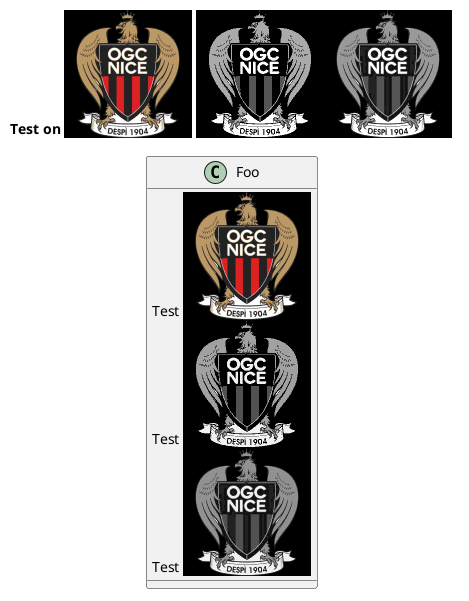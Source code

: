 {
  "sha1": "l77kvw3xzwdv3hf4cfgv46p2zfwlbyt",
  "insertion": {
    "when": "2024-06-03T18:59:33.800Z",
    "user": "plantuml@gmail.com"
  }
}
@startuml



sprite $demo [128x128/color] {
!!!!!!!!!!!!!!!!!!!!!!!!!!!!!!!!!!!!!!!!!!!!!!!!!!!!!!!!!!!!!!!!!!!!!!!!!!!!!!!!!!!!!!!!!!!!!!!!!!!!!!!!!!!!!!!!!!!!!!!!!!!!&_>W&_!!!!!!!!!!!!!!!!!!!!!!!!!!!!!!!!!!!!!!!!!!!!!!!!!!!!!!!!!!!!!!!!!!!!!!!!!!!!!!!!!!!!!!!!!!!!!!!!!!!!!!!!!!!!!!!!!!!!!!!!!!!!!!
!!!!!!!!!!!!!!!!!!!!!!!!!!!!!!!!!!!!!!!!!!!!!!!!!!!!!!!!!!!!!!!!!!!!!!!!!!!!!!!!!!!!!!!!!!!!!!!!!!!!!!!!!!!!!!!!!!!!!!!!!!!!&~~%&_!!!!!!!!!!!!!!!!!!!!!!!!!!!!!!!!!!!!!!!!!!!!!!!!!!!!!!!!!!!!!!!!!!!!!!!!!!!!!!!!!!!!!!!!!!!!!!!!!!!!!!!!!!!!!!!!!!!!!!!!!!!!!!
!!!!!!!!!!!!!!!!!!!!!!!!!!!!!!!!!!!!!!!!!!!!!!!!!!!!!!!!!!!!!!!!!!!!!!!!!!!!!!!!!!!!!!!!!!!!!!!!!!!!!!!!!!!!!!!!!!!!!!&~&~!!!!>W!!!!:~:W!!!!!!!!!!!!!!!!!!!!!!!!!!!!!!!!!!!!!!!!!!!!!!!!!!!!!!!!!!!!!!!!!!!!!!!!!!!!!!!!!!!!!!!!!!!!!!!!!!!!!!!!!!!!!!!!!!!!!!!!
!!!!!!!!!!!!!!!!!!!!!!!!!!!!!!!!!!!!!!!!!!!!!!!!!!!!!!!!!!!!!!!!!!!!!!!!!!!!!!!!!!!!!!!!!!!!!!!!!!!!!!!!!!!!!!!!&~&~!!>m>n!!&~NI&~!!:W>n!!&~&~!!!!!!!!!!!!!!!!!!!!!!!!!!!!!!!!!!!!!!!!!!!!!!!!!!!!!!!!!!!!!!!!!!!!!!!!!!!!!!!!!!!!!!!!!!!!!!!!!!!!!!!!!!!!!!!!!!
!!!!!!!!!!!!!!!!!!!!!!!!!!!!!!!!!!!!!!!!!!!!!!!!!!!!!!!!!!!!!!!!!!!!!!!!!!!!!!!!!!!!!!!!!!!!!!!!!!!!!!!!!!!!!!!!:W_n!!&~>m&~>me+>m&~>m&~!!~%>m!!!!!!!!!!!!!!!!!!!!!!!!!!!!!!!!!!!!!!!!!!!!!!!!!!!!!!!!!!!!!!!!!!!!!!!!!!!!!!!!!!!!!!!!!!!!!!!!!!!!!!!!!!!!!!!!!!
!!!!!!!!!!!!!!!!!!!!!!!!!!!!!!!!!!!!!!!!!!!!!!!!!!!!!!!!!!!!!!!!!!!!!!!!!!!!!!!!!!!!!!!!!!!!!!!!!!!!!!!!!!!!!!!!!!:W:V&~VpRYa*iKZpRIVp:~:V:W!!!!!!!!!!!!!!!!!!!!!!!!!!!!!!!!!!!!!!!!!!!!!!!!!!!!!!!!!!!!!!!!!!!!!!!!!!!!!!!!!!!!!!!!!!!!!!!!!!!!!!!!!!!!!!!!!!!!
!!!!!!!!!!!!!!!!!!!!!!!!!!!!!!!!!!!!!!!!!!!!!!!!!!!!!!!!!!!!!!!!!!!!!!!!!!!!!!!!!!!!!!!!!!!!!!!!!!!!!!!!!!!!!!!!!!&~RZRIiKiKiKiKiKiKiKRIRZ&~!!!!!!!!!!!!!!!!!!!!!!!!!!!!!!!!!!!!!!!!!!!!!!!!!!!!!!!!!!!!!!!!!!!!!!!!!!!!!!!!!!!!!!!!!!!!!!!!!!!!!!!!!!!!!!!!!!!!
!!!!!!!!!!!!!!!!!!!!!!!!!!!!!!!!!!!!!!!!!!!!!!!!!!!!!!!!!!!!!!!!!!!!!!!!!!!!!!!!!!!!!!!!!!!!!!!!!!!!!!!!!!!!!!!!!!!!RYiKiKiKeKeKeKiKiKiKRY!!!!!!!!!!!!!!!!!!!!!!!!!!!!!!!!!!!!!!!!!!!!!!!!!!!!!!!!!!!!!!!!!!!!!!!!!!!!!!!!!!!!!!!!!!!!!!!!!!!!!!!!!!!!!!!!!!!!!!
!!!!!!!!!!!!!!!!!!!!!!!!!!!!!!!!!!!!!!!!!!!!!!!!!!!!!!!!!!!!!!!!!!!!!!!!!!!!!!!!!!!!!!!!!!!!!!!!!!!!!!!!!!!!!!!!!!!!_mNI_m>W:V:V:W>W_mNI_m!!!!!!!!!!!!!!!!!!!!!!!!!!!!!!!!!!!!!!!!!!!!!!!!!!!!!!!!!!!!!!!!!!!!!!!!!!!!!!!!!!!!!!!!!!!!!!!!!!!!!!!!!!!!!!!!!!!!!!
!!!!!!!!!!!!!!!!!!!!!!!!!!!!!!!!!!!!!!!!!!!!!!!!!!!!!!!!!!!!!!!!!!!!!!!!!!!!!!!!!!!!!!!!!!!!!!!!!!!!!!!!!!!!!!!!!!!!!!:V&~!!!!!!!!!!JJJJ&~:G&~!!!!!!!!!!!!!!!!!!!!!!!!!!!!!!!!!!!!!!!!!!!!!!!!!!!!!!!!!!!!!!!!!!!!!!!!!!!!!!!!!!!!!!!!!!!!!!!!!!!!!!!!!!!!!!!!!!
!!!!!!!!!!!!!!!!!!!!!!!!!!!!!!!!!!!!!!!!!!!!!!!!!!!!!!!!!!!!!!!!!!!!!!!!!!!!!!!!!!!!!!!!!!!!!!!!!!!!!!!!!!!!!!!!!!!!!!!!&~&~&~:W:W:W~%NI~%:G!!!!!!!!!!!!!!!!!!!!!!!!!!!!!!!!!!!!!!!!!!!!!!!!!!!!!!!!!!!!!!!!!!!!!!!!!!!!!!!!!!!!!!!!!!!!!!!!!!!!!!!!!!!!!!!!!!!!
!!!!!!!!!!!!!!!!!!!!!!!!!!!!!!!!!!!!!!!!!!!!!!!!!!!!!!!!!!!!!!!!!!!!!!!!!!!!!!!!!!!!!!!!!!!!!!!!!!!!!!!!!!!!!!!!&~&~&~:W:W_m>m:WNHZpiKRY:V>m:W:V&~&~!!!!!!!!!!!!!!!!!!!!!!!!!!!!!!!!!!!!!!!!!!!!!!!!!!!!!!!!!!!!!!!!!!!!!!!!!!!!!!!!!!!!!!!!!!!!!!!!!!!!!!!!!!!!
!!!!!!!!!!!!!!!!!!!!!!!!!!!!!!!!!!!!!!!!!!!!!!!!!!!!!!!!!!!!!!!!!!!!!!!!!!!!!!!!!!!!!!!!!!!!!!!!!!!!!!!!!!!!!!&~>mNINIRYa+VZJ%e+iKiKa*RYa+~%:W&_!!!!!!!!!!!!!!!!!!!!!!!!!!!!!!!!!!!!!!!!!!!!!!!!!!!!!!!!!!!!!!!!!!!!!!!!!!!!!!!!!!!!!!!!!!!!!!!!!!!!!!!!!!!!!!!!
!!!!!!!!!!!!!!!!!!!!!!!!!!!!!!!!!!!!!!!!!!!!!!!!!!!!!!!!!!!!!!!!!!!!!!!!!!!!!!!!!!!!!!!!!!!!!!!!!!!!!!!!!!!!!!>We+iKe+NI~%>WeKiKiKiKiKiKZpVp_m:W&~!!!!!!!!!!!!!!!!!!!!!!!!!!!!!!!!!!!!!!!!!!!!!!!!!!!!!!!!!!!!!!!!!!!!!!!!!!!!!!!!!!!!!!!!!!!!!!!!!!!!!!!!!!!!!!
!!!!!!!!!!!!!!!!!!!!!!!!!!!!!!!!!!!!!!!!!!!!!!!!!!!!!!!!!!!!!!!!!!!!!!!!!!!!!!!!!!!!!!!!!!!!!!!!!!!!!!!!!!!!>WVpZpeKJ$JIaM~%iKiKiKiKiKiKe+_m:W&~!!!!!!!!!!!!!!!!!!!!!!!!!!!!!!!!!!!!!!!!!!!!!!!!!!!!!!!!!!!!!!!!!!!!!!!!!!!!!!!!!!!!!!!!!!!!!!!!!!!!!!!!!!!!!!!!
!!!!!!!!!!!!!!!!!!!!!!!!!!!!!!!!!!!!!!!!!!!!!!!!!!!!!!!!!!!!!!!!!!!!!!!!!!!!!!!!!!!!!!!!!!!!!!!!!!!!!!!!&~_m_nRIVY>mJ&VqRYa*iKiKiKiKiKiKiKeKVp_n&~!!!!!!!!!!!!!!!!!!!!!!!!!!!!!!!!!!!!!!!!!!!!!!!!!!!!!!!!!!!!!!!!!!!!!!!!!!!!!!!!!!!!!!!!!!!!!!!!!!!!!!!!!!!!!!
!!!!!!!!!!!!!!!!!!!!!!!!!!!!!!!!!!!!!!!!!!!!!!!!!!!!!!!!!!!!!!!!!!!!!!!!!!!!!!!!!!!!!!!!!!!!!!!!!!!!!!&~RZe+RYRYRYJ%>WRYZpe+iKiKiKiKiKiKiKiKiKeKJ%&~!!!!!!!!!!!!!!!!!!!!!!!!!!!!!!!!!!!!!!!!!!!!!!!!!!!!!!!!!!!!!!!!!!!!!!!!!!!!!!!!!!!!!!!!!!!!!!!!!!!!!!!!!!!!
!!!!!!!!!!!!!!!!!!!!!!!!!!!!!!!!!!!!!!!!!!!!!!!!!!!!!!!!!!!!!!!!!!!!!!!!!!!!&~&~&~:~:V:W>W>W:~!!!!!!!!:VeKiKiKiKiKe+NHRYiKiKiKiKiKiKiKiKiKiKiKiKJ%:W!!!!!!!!!!!!!!:~:W>W:W:V:~&~&~&~!!!!!!!!!!!!!!!!!!!!!!!!!!!!!!!!!!!!!!!!!!!!!!!!!!!!!!!!!!!!!!!!!!!!!!!!!!!!
!!!!!!!!!!!!!!!!!!!!!!!!!!!!!!!!!!!!!!!!!!!!!!!!!!!!!!!!!!!!!!!!!!!!&~:~>mJ%RIVpa*e+i+iKeKRZ~%&~!!!!!!:~ZqRYJ%~$~%RIe+e+a*iKiKiKiKiKiKiKiKiKiKiKZp&~!!!!!!!!!!!!:~J%VZeKiKeKe+a*VYRIJ%>m:~&~!!!!!!!!!!!!!!!!!!!!!!!!!!!!!!!!!!!!!!!!!!!!!!!!!!!!!!!!!!!!!!!!!!!!
!!!!!!!!!!!!!!!!!!!!!!!!!!!!!!!!!!!!!!!!!!!!!!!!!!!!!!!!!!!!!!&~:V~%RYa*iKiKiKiKiKiKiKe+_m&~!!!!!!!!!!&~:W:W&~&~&~:W>miKe*eKiKiKiKiKiKiKiKiKiKiKe+:W!!!!!!!!!!!!!!!!&~_me+iKiKiKiKiKiKiKa*RY_n:V&~!!!!!!!!!!!!!!!!!!!!!!!!!!!!!!!!!!!!!!!!!!!!!!!!!!!!!!!!!!!!!!
!!!!!!!!!!!!!!!!!!!!!!!!!!!!!!!!!!!!!!!!!!!!!!!!!!!!!!!!&~:~>mRIe+iKiKiKiKiKiKiKiKiKiK_m&~!!!!!!!!!!!!!!&~!!!!!!!!:WRYe+VYiKiKiKiKe+iKiKiKiKiKiKe*:W!!!!!!!!!!!!!!!!!!&~ImiKiKiKiKiKiKiKiKiKiKa+NI>m:V&~!!!!!!!!!!!!!!!!!!!!!!!!!!!!!!!!!!!!!!!!!!!!!!!!!!!!!!!!
!!!!!!!!!!!!!!!!!!!!!!!!!!!!!!!!!!!!!!!!!!!!!!!!!!!!&~:W_mVZiKiKiKiKiKiKiKiKiKiKiKiKVp:W!!!!!!!!!!!!!!!!!!!!!!!!:VJ%eKN%e+iKiKiKiKVYiKiKiKiKiKiKiK_n!!!!!!!!!!!!!!!!!!!!:WZpiKiKiKiKiKiKiKiKiKiKiKeKVY_m:W&~!!!!!!!!!!!!!!!!!!!!!!!!!!!!!!!!!!!!!!!!!!!!!!!!!!!!
!!!!!!!!!!!!!!!!!!!!!!!!!!!!!!!!!!!!!!!!!!!!!!!!!!&V>mVYiKiKiKiKiKiKiKiKiKiKiKiKiKiKRI:W!!!!!!!!!!!!!!!!!!!!&~>WNIa+J%J%iKiKiKiKiKRIiKiKiKiKiKiKiK>m!!!!!!!!!!!!!!!!!!!!:WRIiKiKiKiKiKiKiKiKiKiKiKiKiKiKRY>W&~!!!!!!!!!!!!!!!!!!!!!!!!!!!!!!!!!!!!!!!!!!!!!!!!!!
!!!!!!!!!!!!!!!!!!!!!!!!!!!!!!!!!!!!!!!!!!!!!!&~:WNIe+iKiKiKiKiKiKiKiKiKiKiKiKiKiKiKJH&~!!!!!!!!!!!!!!!!!!!!&~:W>W:W:WVYiKe*iKiKiKJ$eLZoiKiKiKe*eK>W!!!!!!!!!!!!!!!!!!!!:WNIiKiKiKiKiKiKiKiKiKiKiKiKiKiKiKe+N%:W&~!!!!!!!!!!!!!!!!!!!!!!!!!!!!!!!!!!!!!!!!!!!!!!
!!!!!!!!!!!!!!!!!!!!!!!!!!!!!!!!!!!!!!!!!!!!&~>WVpiKiKiKiKiKiKiKiKZpiKiKiKiKiKiKiKiKNH:W!!!!!!!!!!!!!!!!!!!!!!!!!!!!:Va+iKVYiKiKiK~%NIe+iKZpiKVYa*:~!!!!!!!!!!!!!!!!!!!!:WNIiKiKiKiKiKiKiKiKZpiKiKiKiKiKiKiKiKVp>W&~!!!!!!!!!!!!!!!!!!!!!!!!!!!!!!!!!!!!!!!!!!!!
!!!!!!!!!!!!!!!!!!!!!!!!!!!!!!!!!!!!!!!!!!:G_me+iKiKiKiKiKiKiKiKiKRYiKiKiKiKiKiKiKiKRI&~!!!!!!!!!!!!!!!!!!!!!!!!!!!!J%VoiKRIiKiKeK>WRYiKeKVYa*RIVp:~!!!!!!!!!!!!!!!!!!!!:WRYiKiKiKiKiKiKiKeKVYiKiKiKiKiKiKiKiKiKa+_m:~!!!!!!!!!!!!!!!!!!!!!!!!!!!!!!!!!!!!!!!!!!
!!!!!!!!!!!!!!!!!!!!!!!!!!!!!!!!!!!!!!!!:VJ%e+iKiKiKiKiKiKiKiKiKZoVpeKiKiKiKiKiKiKiKVp:W!!!!!!!!!!!!!!!!!!!!!!!!!!:VRZRYZpNIZpiKZpVYiKe*a*RYVYNIVp&~!!!!!!!!!!!!!!!!!!!!:WVpiKiKiKiKiKiKiKeKVpZpiKiKiKiKiKiKiKiKiKe+~$:V!!!!!!!!!!!!!!!!!!!!!!!!!!!!!!!!!!!!!!!!
!!!!!!!!!!!!!!!!!!!!!!!!!!!!!!!!!!!!!!:WJ%eKiKiKiKiKiKiKiKiKiKiKZpe+iKiKiKiKiKiKiKiKa+:W!!!!!!!!!!!!!!!!!!!!!!!!:VRYJ%a+_nNIVYiKiKiKiKZpVpRYi+InRZ>W!!!!!!!!!!!!!!!!!!!!:We+iKiKiKiKiKiKiKiKe+a*iKiKiKiKiKiKiKiKiKiKe+_m&~!!!!!!!!!!!!!!!!!!!!!!!!!!!!!!!!!!!!!!
!!!!!!!!!!!!!!!!!!!!!!!!!!!!!!!!!!!!&~_meKiKiKiKiKiKiKiKiKiKiKe*Vpe+e+e*iKiKiKiKiKiKiK>W!!!!!!!!!!!!!!!!!!&~:VJ%VpJ%_nJ%:WNIiKiKiKiKiKe+J%NIiJe+RYRY&~!!!!!!!!!!!!!!!!!!>miKiKiKiKiKiKiKa*e+e+Vpe*iKiKiKiKiKiKiKiKiKiKe+_m&~!!!!!!!!!!!!!!!!!!!!!!!!!!!!!!!!!!!!
!!!!!!!!!!!!!!!!!!!!!!!!!!!!!!!!!!&~>me+iKiKiKiKiKiKiKiKiKiKiKZpiKiKe+ZpiKiKiKiKiKiKiK~%!!!!!!!!!!!!!!!!!!_neLiKZpVYe+Voa*iKiKiKiKe*iKiKZpJ%e+RIe+iK_n!!!!!!!!!!!!!!!!!!~%iKiKiKiKiKiKiKVpe+iKe+ZpiKiKiKiKiKiKiKiKiKiKiKe+>W&~!!!!!!!!!!!!!!!!!!!!!!!!!!!!!!!!!!
!!!!!!!!!!!!!!!!!!!!!!!!!!!!!!!!!!:WVpiKiKiKiKiKiKiKiKiKiKiKe*VYiKZoNHZpiKiKiKiKiKiKiKNI!!!!!!!!!!!!!!!!!!&~_nVpe+a*iKiKe+iKiKiKZpZpiKeKe+a*e+~%~%>W>W&~!!!!!!!!!!!!!!!!NIiKiKiKiKiKiKiKVpNIZpe+VYe*iKiKiKiKiKiKiKiKiKiKiKVp:W!!!!!!!!!!!!!!!!!!!!!!!!!!!!!!!!!!
!!!!!!!!!!!!!!!!!!!!!!!!!!!!!!!!&~NHiKiKiKiKiKiKiKiKiKiKiKe+ZpiKiKZpiKe+iKiKiKiKiKiKiKRY&_!!!!!!!!!!!!!!!!!!:WJ%~%VZiKe+RYe+ZpeKJ%eKVYiKVYZpiKNHeKRI:W!!!!!!!!!!!!!!!!&~RYiKiKiKiKiKiKiKe*iKZpiKiKZpe+iKiKiKiKiKiKiKiKiKiKiKJ%&~!!!!!!!!!!!!!!!!!!!!!!!!!!!!!!!!
!!!!!!!!!!!!!!!!!!!!!!!!!!!!!!!!>We+iKiKiKiKiKiKiKiKiKiKiKZpZpiKe+VZiKiKiKiKiKiKiKiKiKVp&~!!!!!!!!!!!!!!!!:WNIa+N%iKa*NIZpZpVYRYJ%RYRZiKRYNIe+ZpVYiKVp:W!!!!!!!!!!!!!!&~VpiKiKiKiKiKiKiKiKiKVZe*iKZpZpiKiKiKiKiKiKiKiKiKiKiKe+>W!!!!!!!!!!!!!!!!!!!!!!!!!!!!!!!!
!!!!!!!!!!!!!!!!!!!!!!!!!!!!!!:~RYiKiKiKiKiKiKiKiKiKiKe*VYe*iKe*e+RHZp_n_n_m_n_n_m_m_m>W:W:W:W:W:W:W:W:W:W:W_n>W>m_m:W>m_m>mNI_m>n>W>W_m>W_n>W_m>W_m_m>m:W:W:W:W:W:W:W:W>m>m_m_m_m_m_n_n_na+RIa*i+iKa*VYe*iKiKiKiKiKiKiKiKiKiKRY&~!!!!!!!!!!!!!!!!!!!!!!!!!!!!!!
!!!!!!!!!!!!!!!!!!!!!!!!!!!!!!>miKiKiKiKiKiKiKiKiKiKZpVoeKiKiKe+ZpeK_mJJNaNaNaNaNaNaNaNaNaNaNaNaNaNaNaNaNbNaNaNaNaNaNaNaNaNa_n>n~&NKNaNaNaNaNaNaNaNaNaNaNaNaNaNaNaNaNaNaNaNaNaNaNaNaNaNa~&_meKZpeKiKiKeKVpZpiKiKiKiKiKiKiKiKiKeK>W!!!!!!!!!!!!!!!!!!!!!!!!!!!!!!
!!!!!!!!!!!!!!!!!!!!!!!!!!!!&~RYiKiKiKiKiKe+a*eKZpVYeKa*iKiKe*VYVoRY:WW:>n>n>n>n>n>n>n>n>n>n>n>n>n>n>n>n>n>n>n>n>n>n>n>n>n>n:W:W>X>n>n>n>n>n>n>n>n>n>n>n>n>n>n>n>n>n>n>n>n>n>n>n>n>n>n~&Rr:WRYVYVpe+iKiKZpe+VYZpe+a*e+iKiKiKiKiKNI&~!!!!!!!!!!!!!!!!!!!!!!!!!!!!
!!!!!!!!!!!!!!!!!!!!!!!!!!!!:We+iKiKiKiKiKZpVoVYa+ZpiKiKiKeKZpiKe+>W:WW::W:W:W:W:W:W:W:W:W:W:W:W:W:W:W:W:W:W:W:W:W:W:W:W:W:W:W:W:W:W:W:W:W:W:W:W:W:W:W:W:W:W:W:W:W:W:W:W:W:W:W:W:W:W:W>XW::W>We+iKZpeKiKiKiKZpZpVYVYZpiKiKiKiKiKe+:W!!!!!!!!!!!!!!!!!!!!!!!!!!!!
!!!!!!!!!!!!!!!!!!!!!!!!!!&~J%iKiKiKiKiKiKe+e+e+iKiKiKiKe*ZpVYiKRI:W:WW::W:W:W:W:W:W:W:W:W:W:W:W_nNZRaNJ_n:W:W:W:W:W:W:W:W>W~%NZNZJ%>V:W:W:W:W:W:W:W:W>W~%JIJ%>W:W:W:W:W:W:W:W:W:W:W:W:WW::W:WRYiKVYZpe*iKiKiKiKe+e+e+iKiKiKiKiKiK~%!!!!!!!!!!!!!!!!!!!!!!!!!!!!
!!!!!!!!!!!!!!!!!!!!!!!!!!&~VZiKiKiKiKe+iKe+iKiKiKi+e+a*VoiKe+eK>W:W:WW::W:W:W:W:W:W:W:W:W:W~%edvhzyzyzyvhed_n:W:W:W:W:WNZn=vizyzyvin=RZ>W:W:W:W:W>WVqr>zizyzirQa-_m:W:W:W:W:W:W:W:W:W:WW::W:W>meKe+iKVoa*e+i+iKiKiKe+iKe*iKiKiKiKRY&~!!!!!!!!!!!!!!!!!!!!!!!!!!
!!!!!!!!!!!!!!!!!!!!!!!!!!:Ve+iKiKiKiKZpe+ZpiKZpe+ZpVYeKVYiKiKVY:W:W:WW::W:W:W:W:W:W:W:W:WJ&rQzzzzzzzzzzzzzzrQJ&:W:W:WW-vizzzzzzzzzzzzviaM>W:W:W>miezyzzzzzzzzzzzyn=_n:W:W:W:W:W:W:W:W:WW::W:W:WVoiKiKVpeKVoZpe+ZpiKZpe+ZpiKiKiKiKe*:V!!!!!!!!!!!!!!!!!!!!!!!!!!
!!!!!!!!!!!!!!!!!!!!!!!!!!_niKiKiKiKiKe+NHe*RYe+RHiKVYiKiKiKe+JH:W:W:WW::W:W:W:W:W:W:W:W>mr=zzzzrQa-RZa-rQzzzzn=>m:WRZvizzzymvW-W-muzizzziVq:W:WeNzyzzvhida-eMvRzzzzmu>W:W:W:W:W:W:W:W:WW::W:W:WNHe+iKiKiKVYeKNHe*RYe*NIe+iKiKiKiKiK_n!!!!!!!!!!!!!!!!!!!!!!!!!!
!!!!!!!!!!!!!!!!!!!!!!!!!!JHiKiKiKiKiKiKe*iKVYiKZpiKiKiKiKe+e*NI:W:W:WW::W:W:W:W:W:W:W:WVrzyzzmu_m:W:W:W_nmuzzzyW+>Wr=zzziW+:W:W:W:VRqvhieJ&:WJIvizzrQJ%:W:W:V_nn=rQVq>W:W:W:W:W:W:W:W:WW::W:W:WRIe*e+iKiKiKiKZpiKVYiKe*iKiKiKiKiKiKJ%!!!!!!!!!!!!!!!!!!!!!!!!!!
!!!!!!!!!!!!!!!!!!!!!!!!&~RYiKiKe*iKi+iKiKiKiKiKiKiKiKiKZpRYeKRY:W:W:WW::W:W:W:W:W:W:W:Wn=zzvhJ%:W:W:W:W:WJ%vizzn=NIzyzzid:W:W:W:W:W:W~%:W:W:WeMzzzyRZ:W:W:W:W:W_n>m:W:W:W:W:W:W:W:W:W:WW::W:W:WVYeKVYZpiKiKiKiKiKiKiKiKiKe+iKe+iKiKRY&~!!!!!!!!!!!!!!!!!!!!!!!!
!!!!!!!!!!!!!!!!!!!!!!!!&~VpiKiKZpeKZpiKe*iKiKiKiKiKa*a+e+RYiKZp:W:W:WW::W:W:W:W:W:W:W>mvRzzmv:W:W:W:W:W:W:Wn=zzvRa-zzzyRZ:W:W:W>W:W:W>W>W:W>WmuzzvR>m:W:W:W:W:W:W:W:W:W:W:W:W:W:W:W:W:WW::W:W:Wa*iKRYe+a*e*iKiKiKiKiKa*iKZpeKe*iKiKVp&~!!!!!!!!!!!!!!!!!!!!!!!!
!!!!!!!!!!!!!!!!!!!!!!!!:~e+iKiKVpRIVpVZa*iKZoiKZpe+a*NHiKeKiKeK>W:W:WW::W:W:W:W:W:W:W>mvhzzmu:W:W:W:W:W:W:Wn=zzvheLzzzyNZ:W:W>mn=r=r>r=r=n=Vqn=zzrQ>W:W:W:W:W:W:W:W:W:W:W:W:W:W:W:W:W:WW::W:W>WiKiKeKiKRHa*e*ZpeKZpiKZpVpVpNHZpiKiKa*&~!!!!!!!!!!!!!!!!!!!!!!!!
!!!!!!!!!!!!!!!!!!!!!!!!:~eKiKiKiKiKZpRYZpVZZpVZe+RIiKZpiKiKiKiKJ%:W:WW::W:W:W:W:W:W:W>WrQzzrQ_m:W:W:W:W:W_mvRzzrQVpzyzza::W:W>mvQvivizyzzzzNZidzzviJ&:W:W:W:W:W>W>W:W:W:W:W:W:W:W:W:W:WW::W:WNIiKiKiKiKZpiKNHe+VYZpVpZpNIZpiKiKiKiKe+:~!!!!!!!!!!!!!!!!!!!!!!!!
!!!!!!!!!!!!!!!!!!!!!!!!:ViKiKiKiKiKe+iKe*RYe+RIiKZpiKiKiKiKiKiKZp:W:WW::W:W:W:W:W:W:W:WeMzzzyaM:W:W:W:W>WeMzyzzeM_mvhzzvRJ%:W>WJ%J%RYvQzzvh~%Razyzziu>m:W:W:W:WeMmuNJ:W:W:W:W:W:W:W:W:WW::W:Va+iKiKiKiKiKiKZpiKRIeKRIe*e+e+iKiKiKiKeK:V!!!!!!!!!!!!!!!!!!!!!!!!
!!!!!!!!!!!!!!!!!!!!!!!!>WiKiKiKiKiKiKiKiKeKiKe*iKiKiKiKiKiKe*iKiKJ%:WW::W:W:W:W:W:W:W:W~%vhzzziedJI_nJIedzyzzvhJ%:WeMzyzzrQRq~%_nRZrQzzzzed:W>Wn=zzzyn=RZJ%NJidzyzzrQ_n:W:W:W:W:W:W:W>WW::WJ%iKiKeKiKiKiKiKiKiKe*iKe+iKiKiKiKiKiKiKiK>W!!!!!!!!!!!!!!!!!!!!!!!!
!!!!!!!!!!!!!!!!!!!!!!!!>WiKiKiKiKiKiKiKiKiKiKiKiKiKiKiKiKiKZpe+iJa*:WW::W:W:W:W:W:W:W:W:WRqvizzzzzivhzizzzzviRq:W:W>mmvzyzzzyvivizyzzzzn=_m:W:WJ&rQzzzzzyzizyzzzzvhNZ:V:W:W:W:W:W:W:W>nVr>We+iKZpZpiKiKiKiKiKiKiKiKiKiKiKiKiKiKiKiKiK>W!!!!!!!!!!!!!!!!!!!!!!!!
!!!!!!!!!!!!!!!!!!!!!!!!>WiKiKiKiKiKiKiKiKiKiKiKiKiKiKiKiKiKe+J%iKiKRYW::W:W:W:W:W:W:W:W:W:WNZrQzyzzzzzzzyrQRZ:W:W:W:W_nedvizzzzzzzzziiu~%:W:W:W:WJ%iuvizzzzzzzyn=NI:W:W:W:W:W:W:W:W:W>nRrVZiKiK~$e+iKiKiKiKiKiKiKiKiKiKiKiKiKiKiKiKiK>W!!!!!!!!!!!!!!!!!!!!!!!!
!!!!!!!!!!!!!!!!!!!!!!!!>WiKiKiKiKiKiKiKiKiKiKiKiKiKiKRIiKiKiK>WNIiKiKRY:W:W:W:W:W:W:W:W:W:W:W>mRaeMideMRZ>m:W:W:W:W:W:W:WJIaLitiuaMNI>W:W:W:W:W:W:W:WJIVqaMa-NI>W:W:W:W:W:W:W:W:W:W:W>nVpiKiKJ%>miKiKiKRIiKiKiKiKiKiKiKiKiKiKiKiKiKiK>W!!!!!!!!!!!!!!!!!!!!!!!!
!!!!!!!!!!!!!!!!!!!!!!!!:WiKiKiKiKiKiKiKiKiKiKiKiKiKiKNHiKiKiK~%:WJ%e+iKRY:W:W:W:W:W:W:W_nJ%~%_n:W:W:W:W>W~&~%:W:WJ%~%_n:W:W:W:W:V>mJ&JI~%>W:W:W:W>WJ&J%J%J%J%J%J%J%_n:W:W:W:W:W:W:W:WRYiKe*J%:WJ%iKiKiKNHiKiKiKiKiKiKiKiKiKiKiKiKiKiK:V!!!!!!!!!!!!!!!!!!!!!!!!
!!!!!!!!!!!!!!!!!!!!!!!!:VeKiKiKiKiKiKiKiKiKe+VYiKiKiKRIa*iKiKRI:W:W>WNIRY_n:W:W:W:W:W:Wa-zivirQ_n:W:W:WNJvhvR>n>mvQviid:W:W:W>maMrRzizivhn=NZ:W:W~%vhziziziziziziziaM:W:W:W:W:W:W:W~%RYJ%>W:W:WRYiKiKZpRYiKiKiKVYeKiKiKiKiKiKiKiKiKe+:~!!!!!!!!!!!!!!!!!!!!!!!!
!!!!!!!!!!!!!!!!!!!!!!!!:~e+iKiKiKiKiKiKiKiKiKNIiKiKiKa*NIiKiKZp:W:W:WRr>n:W:W:W:W:W:W:WaMzzzzzyid>V:W:VNIzyvh_n>mvhzzid:W:W_nn=zzzzzzzzzzzzzia-:W~%vizzviviviviviviaM:W:W:W:W:W:W:W:WRr>n:W:W:Wa*iKiKNHa+iKiKiKNHiKiKiKiKiKiKiKiKiKe*&~!!!!!!!!!!!!!!!!!!!!!!!!
!!!!!!!!!!!!!!!!!!!!!!!!&~ZpiKiKiKiKVoZpiKiKiKNHe+iKiKiK_niKiKiK>m:W:WNa~&:W:W:W:W:W:W:WaMzzzyzzzyVq:W:WNIzzvh>m>mvhzzid:W:Wiuzzzyn=VqRZaLvhzzvhNZ~%vizza-~%_n_n_n_n>n:W:W:W:W:W:W:W:WRr:W:W:W_miKiKe+~$iKiKiKe+NIiKiKiKZpVpiKiKiKiKZp&~!!!!!!!!!!!!!!!!!!!!!!!!
!!!!!!!!!!!!!!!!!!!!!!!!&~VZiKiKiKiKe+RYiKiKiKVpVYiKiKiKRIRYiKiKNI:W:WJJJJ:W:W:W:W:W:W:WaMzzmvvhzzvhJ%:WNIzzvh_n_mvhzzid:WNJzizzid>W:W:W:WJIn=Vq>m~%vizyW+:W:W:W:W:W:W:W:W:W:W:W:W:W:WW::W:W:WNIiKiKRIRYiKiKiKRYZpiKiKiKRYe+iKiKiKiKRZ&~!!!!!!!!!!!!!!!!!!!!!!!!
!!!!!!!!!!!!!!!!!!!!!!!!!!NIiKiKiKiKiKNHiKiKiKe+J%iKiKiKe*>me+iKa+:W:W_oRr:W:W:W:W:W:W:WaMzzeMa-zyzzn=>mNIzzvh_n_mvhzzid:WeMzzvh~%:W:W:W:W:W>W:W:W~%vizzeMNZNZNZNZNI:W:W:W:W:W:W:W:W:WW::W:W:We+iKe+>me+iKiKiKJ%iKiKiKiKNHiKiKiKiKiKNI!!!!!!!!!!!!!!!!!!!!!!!!!!
!!!!!!!!!!!!!!!!!!!!!!!!!!J%iKiKiKiKiKNHe+iKiKiKJ%e+iKiKiKJ%NIiKiKJ%:W>WRr:W:W:W:W:W:W:WaLzzeM>WiuzzzyaMNIzzvh_n_mvhzzid:Wmuzzn=>W:W:W:W:W:W:W:W:WJ%vizzzyzzzzzzzzr>>W:W:W:W:W:W:W:W:Wa::W:WJ%iKiKJ%N%iKiKiKe+J%iKiKiKe+NIiKiKiKiKiK~%!!!!!!!!!!!!!!!!!!!!!!!!!!
!!!!!!!!!!!!!!!!!!!!!!!!!!>WiKiKiKiKiKVZVpiKiKiKVpRYiKiKiKZp:WZpiKZp:W:WW::W:W:W:W:W:W:WaLzzeM:W~%vRzzvieLzyvh_n_mvhzzid:WiuzzrQ>W:W:W:W:W:W:W:W:WJ%vizzvivivhvhvhn=:W:W:W:W:W:W:W:W:WW::W:WZpiKVp>We*iKiKiKRIVpiKiKiKVYVpiKiKiKiKeK:V!!!!!!!!!!!!!!!!!!!!!!!!!!
!!!!!!!!!!!!!!!!!!!!!!!!!!&~a*iKiKiKiKeKJ%iKiKiKeK_miKiKiKiKN%>We+iK_n:WW::W:W:W:W:W:W:WaLzzeM:W:WRZzizzvhzzvh_n_mvhzzid:Wa-zzziNZ:W:W:W:W>WRq_m:WJ%vizza-_n_n_n_n_n:W:W:W:W:W:W:W:W>nRr:WJ%iKe+>WNHiKiKiKeK_miKiKiKiKJ%iKiKiKiKiKZp&~!!!!!!!!!!!!!!!!!!!!!!!!!!
!!!!!!!!!!!!!!!!!!!!!!!!!!&~RYiKiKiKiKiKJ%e+iKiKiKNHVpiKiKiKe+>mJ%iKZp:WW::W:W:W:W:W:W:WaMzzeM:W:W:WeMzzzzzzvh_n>mvhzzid:W~%vhzzrQNJ>W:W>maMzirQRZ~%vizzW+:W:W:W:W:W:W:W:W:W:W:W:W:WJ&JJ:WZpiK_n>neJiKiKiKVYNIiKiKiKe+NHiKiKiKiKiKRI&~!!!!!!!!!!!!!!!!!!!!!!!!!!
!!!!!!!!!!!!!!!!!!!!!!!!!!!!J%iKiKiKiKiKVpRYiKiKiKa*_niKiKiKiKVp:WNIiKN%S:>n:W:W:W:W:W:WaMzzeM:W:W:W>mn=zzzzvh_n>mvhzzid:W:WW-zyzzvin=murQzyzzrQ~%~%vizziua-a-a-a-a-W-_n:W:W:W:W:W:WRr>nNHiKJ&:WZpiKiKiKeK_ma+iKiKiKRIZpiKiKiKiKiKJ%!!!!!!!!!!!!!!!!!!!!!!!!!!!!
!!!!!!!!!!!!!!!!!!!!!!!!!!!!:We+iKiKiKiKiK_miKiKiKiKJ%VpiKiKiKiKNI:WRIe+NZJJ:W:W:W:W:W:WaMzzeM:W:W:W:WJIvhzzvh_n>mvhzzid:W:W:WW-vhzyzzzzzzzyn=J&:W~%zizzzzzzzzzzzzzzvhJ%:W:W:W:W:W:WW:>me+NI:WNIiKiKiKiKVZJ%iKiKiKeK_miKiKiKiKiKe+:V!!!!!!!!!!!!!!!!!!!!!!!!!!!!
!!!!!!!!!!!!!!!!!!!!!!!!!!!!&~VZiKiKiKiKiKRIVpiKiKiKVp_meKiKiKiKeK>m:WRYVp~&:W:W:W:W:W:WVqn=a-:W:W:W:W:WVqn=mu>m>mmun=e::W:W:W:WJ%aMn<r=iuRq>m:W:W~%mun=n=n=mvn=n=n=mu~%:W:W:W:W:W:WRrVpRY:W_miKiKiKiKeK_mZpiKiKiKRYRYiKiKiKiKiKVY&~!!!!!!!!!!!!!!!!!!!!!!!!!!!!
!!!!!!!!!!!!!!!!!!!!!!!!!!!!&~J%iKiKiKiKiKe+_niKiKiKiKJ%NIiKiKiKiKZp:W:WRYJ%:W:W:W:W:W:W:W>W:W:W:W:W:W:W:W>W:W:W:W:W>W:W:W:W:W:W:W:W:W>W:W:W:W:W:W:W>W:W>W:W:W:W:W:W:W:W:W:W:W:W:W:WNINI:W:WZpiKiKiKiKNIJ%iKiKiKiK_me+iKiKiKiKiK~%&_!!!!!!!!!!!!!!!!!!!!!!!!!!!!
!!!!!!!!!!!!!!!!!!!!!!!!!!!!!!:Ve+iKiKiKiKiKN%VpiKiKiKZp>WZpiKiKiKiKNH:W:W>n:W:W:V:W:W:W:W:W:W:W:W:W:W:W:W:W:W:W:W:W:W:W:W:W:W:W:W:W:W:W:W:V:V:W:V:W:W:V:W:W:W:W:W:W:W:W:W:W:V:W:W:W>m:W:WNIiKiKiKiKZp:Wa*iKiKiKVpNHiKiKiKiKiKa+:V!!!!!!!!!!!!!!!!!!!!!!!!!!!!!!
!!!!!!!!!!!!!!!!!!!!!!!!!!!!!!&~RYiKiKiKiKiKa*_niKiKiKiKJ%>ne*iKiKiKe+>W:WVrUXIWgXcWgWgWQW:W:W:W:W:W:W:WMWgWgXgWgWgWgWcX>W:W:W:W:W:W:W>GcXgWgWgWgWgWgWcX>V:W:W:W:W:W:W>WcXgWgWcXMVVJ~&:W>me+iKiKiKe+>WNHiKiKiKeK_ne*iKiKiKiKiKNI&~!!!!!!!!!!!!!!!!!!!!!!!!!!!!!!
!!!!!!!!!!!!!!!!!!!!!!!!!!!!!!!!>miKiKiKiKiKiKJ%VZiKiKiKe+>n_me+iKiKiKRY:WNal*kWoWoWoWoWUW:W:W:W:W:W:W:WQWoWoWoWoWoWoWkW>W:W:W:W:W:W:W>WkWoWoWoWoWoWoWkW>W:W:W:W:W:W:W>WkWoWoWkWkWq:>X:WVZiKiKiKe+_m_ne+iKiKiKRZJ%iKiKiKiKiKiK>W!!!!!!!!!!!!!!!!!!!!!!!!!!!!!!!!
!!!!!!!!!!!!!!!!!!!!!!!!!!!!!!!!:VVYiKiKiKiKiKa+_miKiKiKiKRYNK_me+iKiKeK>m>nproWoWoWoWoWUW:W:W:W:W:W:W:WQWoWoWoWoWoWoWkW>W:W:W:W:W:W:W>WkWoWoWoWoWoWoWkW>W:W:W:W:W:W:W>WkWoWoWoWoWi::W>miKiKiKe+_mNaVpiKiKiKe+>ma*iKiKiKiKiKRY:G!!!!!!!!!!!!!!!!!!!!!!!!!!!!!!!!
!!!!!!!!!!!!!!!!!!!!!!!!!!!!!!!!&~_miKiKiKiKiKiKJ%NIiKiKiKiKRqRr_me+iKiKNI:Wm;oWoWoWoWoWUW:W:W:W:W:W:W:WQWoWoWoWoWoWoWkX>W:W:W:W:W:W:W>WkWoWoWoWoWoWoWkW>W:W:W:W:W:W:W>WkWoWoWoWknW::WNYiKiKe+_nRrRqiKiKiKiKNINIiKiKiKiKiKiK_m&~!!!!!!!!!!!!!!!!!!!!!!!!!!!!!!!!
!!!!!!!!!!!!!!!!!!!!!!!!!!!!!!!!!!:WVoiKiKiKiKiKe+>Wa*iKiKiKa*eNNaJ%iKiKa+:Wa:oXoWoWoWoWUW:W:W:W:W:W:W:WQWoWoWoWoWoWoWkW>W:W:W:W:W:W:W>WkXoWoWoWoWoWoWkW>W:W:W:W:W:W:W>WkWoXoWoWpJNa:Wa*iKeK_nNaaMa+iKiKiKa*>We+iKiKiKiKiKRY:W!!!!!!!!!!!!!!!!!!!!!!!!!!!!!!!!!!
!!!!!!!!!!!!!!!!!!!!!!!!!!!!!!!!!!&~_miKiKiKiKiKiKNH~%iKiKiKiKVZn>JINIiKiK>mRap*oWoWoWoWUW:W:W:W:W:W:W:WQWoWoWoWoWoWoWkW>W:W:W:W:W:W:W>WkXoWoWoWoWoWoWkW>W:W:W:W:W:W:W>WkWoWoWoWps>n_miKiKNHJJn>VZiKiKiKiK_mRIiKiKiKiKiKeK_m&~!!!!!!!!!!!!!!!!!!!!!!!!!!!!!!!!!!
!!!!!!!!!!!!!!!!!!!!!!!!!!!!!!!!!!!!:WRYiKiKiKiKiKe+>mRYiKiKiKiKRZrR_nVZiKNH>nproWoWoWoWUW:W:W:W:W:W:W:WQWoWoWoWoWoWoWkW>W:W:W:W:W:W:W>WkXoWoWoWoWoWoWkW>W:W:W:W:W:W:W>WkWoWoWkWi;:WNIiKRZ~&rRRZiKiKiKiKRI_miKiKiKiKiKiKRY:W!!!!!!!!!!!!!!!!!!!!!!!!!!!!!!!!!!!!
!!!!!!!!!!!!!!!!!!!!!!!!!!!!!!!!!!!!&~>We+iKiKiKiKiKVZ>WZpiKiKiKe+a:ee>We*Vp:Wi:oWoWoWoWUW:W:W:W:W:W:W:WQWoWoWoWoWoWoWkW>W:W:W:W:W:W:W>WkXoWoWoWoWoWoWkW>W:W:W:W:W:W:W>WkWoWoWonW::WZpa*>Wn>W-e+iKiKiKZp:WVpiKiKiKiKiKe+>W&~!!!!!!!!!!!!!!!!!!!!!!!!!!!!!!!!!!!!
!!!!!!!!!!!!!!!!!!!!!!!!!!!!!!!!!!!!!!:VNHiKiKiKiKiKiKJ%>me+iKiKiKVped>X~$e+:WW:knoWoWoWUW:W:W:W:W:W:W:WQWoWoWoWoWoWoWkW>W:W:W:W:W:W:W>WkXoWoWoWoWoWoWkW>W:W:W:W:W:W:W>WkWoXoWpa~&>We+_m~&eeZpiKiKiKe+>mJ%iKiKiKiKiKiKJ%:G!!!!!!!!!!!!!!!!!!!!!!!!!!!!!!!!!!!!!!
!!!!!!!!!!!!!!!!!!!!!!!!!!!!!!!!!!!!!!!!:WZpiKiKiKiKiKe+>nJ%iKiKiKiKRZ~&:WRZ>mJ&paoWoWoWUW:W:W:W:W:W:W:WQWoWoWoWoWoWoWkW>W:W:W:W:W:W:W>WkXoWoWoWoWoWoWkW>W:W:W:W:W:W:W>WkWoWkWm;:W_nRY:WNaRZiKiKiKiKJ%_ne+iKiKiKiKiKVp:W!!!!!!!!!!!!!!!!!!!!!!!!!!!!!!!!!!!!!!!!
!!!!!!!!!!!!!!!!!!!!!!!!!!!!!!!!!!!!!!!!&~_meKiKiKiKiKiKVZ>nRIiKiKiKi+_m:W>W_n:Wi:oWoWoWUW:W:W:W:W:W:W:WQWoWoWoWoWoWoWkW>W:W:W:W:W:W:W>WkXoWoWoWoWoWoWkW>W:W:W:W:W:W:W>WkWoWkXa::W~%>W:WJ%iKiKiKiKNI>nVZiKiKiKiKiKe+>m&~!!!!!!!!!!!!!!!!!!!!!!!!!!!!!!!!!!!!!!!!
!!!!!!!!!!!!!!!!!!!!!!!!!!!!!!!!!!!!!!!!!!:WNIiKiKiKiKiKiKNI>nVpiKiKiKa*:W:W:W:Wa:knoWoWUW:W:W:W:W:W:W:WQWoWoWoWoWoWoWkW>W:W:W:W:W:W:W>WkXoWoWoWoWoWoWkW>W:W:W:W:W:W:W>WkWoWpaJJ:W:W:W>We+iKiKiKVp_nNIiKiKiKiKiKiKJH:W!!!!!!!!!!!!!!!!!!!!!!!!!!!!!!!!!!!!!!!!!!
!!!!!!!!!!!!!!!!!!!!!!!!!!!!!!!!!!!!!!!!!!&~:WVpiKiKiKiKiKe+Na>na+iKiKiKNI:W:W:W~&pboWoWUW:W:W:W:W:W:W:WQWoWoWoWoWoWoWkW>W:W:W:W:W:W:W>WkXoWoWoWoWoWoWkW>W:W:W:W:W:W:W>WkWoWmN:W:W:W:WRIiKiKiKZp>nNae+iKiKiKiKiKVZ:W&~!!!!!!!!!!!!!!!!!!!!!!!!!!!!!!!!!!!!!!!!!!
!!!!!!!!!!!!!!!!!!!!!!!!!!!!!!!!!!!!!!!!!!!!&~>We+iKiKiKiKiKVpRr_me+iKiKeK>m:W:W:WiNoXoWUW:W:W:W:W:W:W:WQWoWoWoWoWoWoWkW>W:W:W:W:W:W:W>WkXoWoWoWoWoWoWkW>W:W:W:W:W:W:W>WkWkoVs:W:W:W>miKiKiKe+>mRqVpiKiKiKiKiKa+>W&~!!!!!!!!!!!!!!!!!!!!!!!!!!!!!!!!!!!!!!!!!!!!
!!!!!!!!!!!!!!!!!!!!!!!!!!!!!!!!!!!!!!!!!!!!!!:W_neKiKiKiKiKiKRYRa_neKiKiKRY:W:W:WRroooWUW:W:W:W:W:W:W:WQWoWoWoWoWoWoWkW>W:W:W:W:W:W:W>WkXoWoWoWoWoWoWkW>W:W:W:W:W:W:W>WkWpr~&:W:W:WVYiKiKe+_mNqRZiKiKiKiKiKe+_m:W!!!!!!!!!!!!!!!!!!!!!!!!!!!!!!!!!!!!!!!!!!!!!!
!!!!!!!!!!!!!!!!!!!!!!!!!!!!!!!!!!!!!!!!!!!!!!!!:WJ%iKiKiKiKiKeK_m:WN%iKiKeK>W:W:W>nq:oWUW:W:W:W:W:W:W:WQWoWoWoWoWoWoWkW>W:W:W:W:W:W:W>WkXoWoWoWoWoWoWkW>W:W:W:W:W:W:W>WkXe::W:W:W>meKiKiKJ%:W_meKiKiKiKiKiKJ%:W!!!!!!!!!!!!!!!!!!!!!!!!!!!!!!!!!!!!!!!!!!!!!!!!
!!!!!!!!!!!!!!!!!!!!!!!!!!!!!!!!!!!!!!!!!!!!!!!!&~:WRYiKiKiKiKiKZp:~:WRYiKiKNH:W:W:Wa:knUW:W:W:W:W:W:W:WQWoWoWoWoWoWoWkW>W:W:W:W:W:W:W>WkXoWoWoWoWoWoWkW>W:W:W:W:W:W:W>WlKNZ:W:W:WNIiKiKNI:V:~ZpiKiKiKiKiKRI:W&~!!!!!!!!!!!!!!!!!!!!!!!!!!!!!!!!!!!!!!!!!!!!!!!!
!!!!!!!!!!!!!!!!!!!!!!!!!!!!!!!!!!!!!!!!!!!!!!!!!!&~:WZpiKiKiKiKiKJ%&~:WVpiKVp:W:W:W~&prUW:W:W:W:W:W:W:WQWoWoWoWoWoWoWkW>W:W:W:W:W:W:W>WkXoWoWoWoWoWoWkW>W:W:W:W:W:W:W>WiN:W:W:W:WVpiKVZ:W&~NHiKiKiKiKiKVp:W&~!!!!!!!!!!!!!!!!!!!!!!!!!!!!!!!!!!!!!!!!!!!!!!!!!!
!!!!!!!!!!!!!!!!!!!!!!!!!!!!!!!!!!!!!!!!!!!!!!!!!!!!:G>We+iKiKiKiKe*:~&~>Wa*e+:W:W:W:WeMUX:W:W:W:W:W:W:WQWoWoWoWoWoWoWkW>W:W:W:W:W:W:W>WkXoWoWoWoWoWoWkW>W:W:W:W:W:W:W~&Rb:W:W:W>We+a*>W&~:Ve+iKiKiKiKe*>W:~!!!!!!!!!!!!!!!!!!!!!!!!!!!!!!!!!!!!!!!!!!!!!!!!!!!!
!!!!!!!!!!!!!!!!!!!!!!!!!!!!!!!!!!!!!!!!!!!!!!!!!!!!!!:W_neKiKiKiKiKJ%!!&~_meK>m:W:W:WJJVa:W:W:W:W:W:W:WQWoWoWoWoWoWoWkW>W:W:W:W:W:W:W>WkXoWoWoWoWoWoWkW>W:W:W:W:W:W:WW:>W:W:W:W_neK_m&~!!NHiKiKiKiKiK_m:W!!!!!!!!!!!!!!!!!!!!!!!!!!!!!!!!!!!!!!!!!!!!!!!!!!!!!!
!!!!!!!!!!!!!!!!!!!!!!!!!!!!!!!!!!!!!!!!!!!!!!!!!!!!!!&~:WNIiKiKiKiKZp&~!!&~NI~%:W:W:W:WaN:W:W:W:W:W:W:WQWoWoWoWoWoWoWkW>W:W:W:W:W:W:W>WkXoWoWoWoWoWoWkW>W:W:W:W:W:W~&Rr:W:W:W>XJ&JH&~!!&~ZpiKiKiKiKNH:W&~!!!!!!!!!!!!!!!!!!!!!!!!!!!!!!!!!!!!!!!!!!!!!!!!!!!!!!
!!!!!!!!!!!!!!!!!!!!!!!!!!!!!!!!!!!!!!!!!!!!!!!!!!!!!!!!&~:WVpiKiKiKiK>m!!!!:W>n:W:W:W:WJ*Na:W:W:W:W:W:WQWoWoWoWoWoWoWkW>W:W:W:W:W:W:W>WkXoWoWoWoWoWoWkW>W:W:W:W:W:Wa;:W:W:W:W:W>n:V!!!!_miKiKiKiKVZ:W&~!!!!!!!!!!!!!!!!!!!!!!!!!!!!!!!!!!!!!!!!!!!!!!!!!!!!!!!!
!!!!!!!!!!!!!!!!!!!!!!!!!!!!!!!!!!!!!!!!!!!!!!!!!!!!!!!!!!:W>We+iKiKiKNI!!!!!!:W&~:W:W:W:Wa:>W:W:W:W:W:WQWoWoWoWoWoWoWkW>W:W:W:W:W:W:W>WkXoWoWoWoWoWoWkW>W:W:W:W:WJJNa:W:W:W:W&~:W!!!!!!NIiKiKiKe*>W&~!!!!!!!!!!!!!!!!!!!!!!!!!!!!!!!!!!!!!!!!!!!!!!!!!!!!!!!!!!
!!!!!!!!!!!!!!!!!!!!!!!!!!!!!!!!!!!!!!!!!!!!!!!!!!!!!!!!!!!!:W~%iKiKiKVp&~!!!!!!!!:W:W:W:W_oVr:W:W:W:W:WQWoWoWoWoWoWoWkW>W:W:W:W:W:W:W>WkXoWoWoWoWoWoWkW>W:W:W:W:WaN:W:W:W:W&~!!!!!!!!&~ZpiKiKeK_n:W!!!!!!!!!!!!!!!!!!!!!!!!!!!!!!!!!!!!!!!!!!!!!!!!!!!!!!!!!!!!
!!!!!!!!!!!!!!!!!!!!!!!!!!!!!!!!!!!!!!!!!!!!!!!!!!!!!!!!!!!!&~:WRYiKiKe+:~!!!!!!!!&~:W:W:W:WVr~&:W:W:W:WQWoWoWoWoWoWoWkW>W:W:W:W:W:W:W>WkXoWoWoWoWoWoWkW>W:W:W:WRrJ&:W:W:W:W!!!!!!!!!!:VeKiKiKRY:V&~!!!!!!!!!!!!!!!!!!!!!!!!!!!!!!!!!!!!!!!!!!!!!!!!!!!!!!!!!!!!
!!!!!!!!!!!!!!!!!!!!!!!!!!!!!!!!!!!!!!!!!!!!!!!!!!!!!!!!!!!!!!&~>Va+iKiK>W!!!!!!!!!!:~:W:W:W:WaN:W:W:W:WQWoWoWoWoWoWoWkW>W:W:W:W:W:W:W>WkXoWoWoWoWoWoWkW>W:W:W_nW::W:W:W:W&~!!!!!!!!!!>miKiKa+:W&~!!!!!!!!!!!!!!!!!!!!!!!!!!!!!!!!!!!!!!!!!!!!!!!!!!!!!!!!!!!!!!
!!!!!!!!!!!!!!!!!!!!!!!!!!!!!!!!!!!!!!!!!!!!!!!!!!!!!!!!!!!!!!!!:WJ%iKiKJ%!!!!!!!!!!&~:W:W:W:WJJRr:W:W:WQWoWoWoWoWoWoWkW>W:W:W:W:W:W:W>WkXoWoWoWoWoWoWkW>W:W:WaN>W:W:W:W>W&~!!!!!!!!!!J%iKiK_n:W!!!!!!!!!!!!!!!!!!!!!!!!!!!!!!!!!!!!!!!!!!!!!!!!!!!!!!!!!!!!!!!!
!!!!!!!!!!!!!!!!!!!!!!!!!!!!!!!!!!!!!!!!!!!!!!!!!!!!!!!!!!!!!!!!!#:WVpiKJ%!!!!!!!!!!!!>n:W:W:W:WVr~&:W:WQWoWoWoWoWoWoWkW>W:W:W:W:W:W:W>WkXoWoWoWoWoWoWkW>W:WRrJJ:W:W:W>WRY&~!!!!!!!!!!N%iKVY:W!!!!!!!!!!!!!!!!!!!!!!!!!!!!!!!!!!!!!!!!!!!!!!!!!!!!!!!!!!!!!!!!!!
!!!!!!!!!!!!!!!!!!!!!!!!!!!!!!!!!!!!!!!!!!!!!!!!!!!!!!!!!!!!!!!!!!&~>meKNH&~!!!!!!!!!!NIJ%:W:W:W:WaN>W:WQWoWoWoWoWoWoWkW>W:W:W:W:W:W:W>WkXoWoWoWoWoWoWkW>W~*Rr:W:W:W:W~%Vp:V!!!!!!!!&~NHe+>m&~!!!!!!!!!!!!!!!!!!!!!!!!!!!!!!!!!!!!!!!!!!!!!!!!!!!!!!!!!!!!!!!!!!
!!!!!!!!!!!!!!!!!!!!!!!!!!!!!!!!!!!!!!!!!!!!!!!!!!!!!!!!!!!!!!!!!!!!:WRYNH&~!!!!!!!!&~RZJ%_m:W:W:W>na;:WQWoWoWoWoWoWoWkW>W:W:W:W:W:W:W>WkXoWoWoWoWoWoWkW_naN:W:W:W:WNHa*>m:~!!!!!!!!&~NHRI:W!!!!!!!!!!!!!!!!!!!!!!!!!!!!!!!!!!!!!!!!!!!!!!!!!!!!!!!!!!!!!!!!!!!!
!!!!!!!!!!!!!!!!!!!!!!!!!!!!!!!!!!!!!!!!!!!!!!!!!!!!!!!!!!!!!!!!!!!!&~>mJ%&~!!!!!!!!&~:WVpa*>W:W:W:WJJRrQWoWoWoWoWoWoWkW>W:W:W:W:W:W:W>WkXoWoWoWoWoWoWknaN>n:W:W:W_meKiKZpJI:W!!!!!!&~JI>W&~!!!!!!!!!!!!!!!!!!!!!!!!!!!!!!!!!!!!!!!!!!!!!!!!!!!!!!!!!!!!!!!!!!!!
!!!!!!!!!!!!!!!!!!!!!!!!!!!!!!!!!!!!!!!!!!!!!!!!!!!!!!!!!!!!!!!!!!!!!!:W>W&~!!!!!!&~J%ZpiKiKVo:W:W:W:WNahboWoWoWoWoWoWkW>W:W:W:W:W:W:W>WkXoWoWoWoWoWkXm;>n:W:W:W>Wa*iKiKRY:W!!!!!!!!&~>W:W!!!!!!!!!!!!!!!!!!!!!!!!!!!!!!!!!!!!!!!!!!!!!!!!!!!!!!!!!!!!!!!!!!!!!!
!!!!!!!!!!!!!!!!!!!!!!!!!!!!!!!!!!!!!!!!!!!!!!!!!!!!!!!!!!!!!!!!!!!!!!&~:W!!!!!!!!!!&~J%iKiKiKNI:W:W:W:WRqpaoWoWoWoWoWkW>W:W:W:W:W:W:W>WkXoWoWoWoWoXm:~&:W:W:W:WVpiKiKiKeK_m!!!!!!!!&~:W&~!!!!!!!!!!!!!!!!!!!!!!!!!!!!!!!!!!!!!!!!!!!!!!!!!!!!!!!!!!!!!!!!!!!!!!
!!!!!!!!!!!!!!!!!!!!!!!!!!!!!!!!!!!!!!!!!!!!!!!!!!!!!!!!!!!!!!!!!!!!!!&~:W!!!!!!!!!!>me+iKiKiKiKJ%:W:W:W:WRrpakWoWoWoWkW>W:W:W:W:W:W:W>WkXoWoWoWkXm:~&:W:W:W:VRYiKiKiKiKiKe+:V!!!!!!!!:W!!!!!!!!!!!!!!!!!!!!!!!!!!!!!!!!!!!!!!!!!!!!!!!!!!!!!!!!!!!!!!!!!!!!!!!!
!!!!!!!!!!!!!!!!!!!!!!!!!!!!!!!!!!!!!!!!!!!!!!!!!!!!!!!!!!!!!!!!!!!!!!!!&~!!!!!!!!&~VpiKiKiKiKiKeKIm:W:W:W:WRapqoWoWoXkW>W:W:W:W:W:W:W>WkWoWoWoXm:~&:W:W:W:WNIiKeKe*iKiKiKiJNI!!!!!!!!&~!!!!!!!!!!!!!!!!!!!!!!!!!!!!!!!!!!!!!!!!!!!!!!!!!!!!!!!!!!!!!!!!!!!!!!!!
!!!!!!!!!!!!!!!!!!!!!!!!!!!!!!!!!!!!&~&~!!!!!!!!!!!!!!!!!!!!!!!!!!!!!!!!!!!!!!!!!!_miKiKiKiKe*iKiKe+>n:W:W:W:WNam:oXoWkW>W:W:W:W:W:W:W>WkXoWoniN_n:W:W:W:W>neKiKa*ZpiKiKiKRYJ&&!!!!!!!!!!!!!!!!!!!!!!!!!!!!!!!!!!!!!!!!!&~!!!!!!!!!!!!!!!!!!!!!!!!!!!!!!!!!!!!!!
!!!!!!!!!!!!!!!!!!!!!!!!!!!!!!!!!!!!&~:W:W&~!!!!!!!!&~&~:W:W:W:W:W&~!!!!!!!!!!!!!!>nNHe+iKiKVoa*e+iKNI~&:W:W:W:WJ&mNonkX>W:W:W:W:W:W:W>WkXp*eN>n:W:W:W:WRaRaeKNHZpRYiKiKiKNI&~!!!!!!!!!!!!&~&~:W:W:W:W:W&~!!!!!!!!!!&~:W:W!!!!!!!!!!!!!!!!!!!!!!!!!!!!!!!!!!!!!!
!!!!!!!!!!!!!!!!!!!!!!!!!!!!!!!!!!!!!!>nee~&:W:W:W:WJJa;een>rRrRivRr:W&~!!!!!!!!!!&~_miKiKiKVpRYNHe+NIrRJ&:W:W:W:W>neNlK>W:W:W:W:W:W:W>WlrW-:W:W:W:W:WRrrR~%NI_na*VpiKi+Voe+JI:W&~!!!!!!:W~&aNn>rRrRiveORr>n:W:W:W>nNaW::W!!!!!!!!!!!!!!!!!!!!!!!!!!!!!!!!!!!!!!
!!!!!!!!!!!!!!!!!!!!!!!!!!!!!!!!!!!!!!:WaNrRrRiviviveeRr>n~&>n_nW:eer>>n&~!!!!&~:WJ&a+Vpa*iKa*VZNHNJ_neeviJJ:W:W:W:W:WRrVr:W:W:W:W:W_naNJJ:W:W:W:W:WVszzrRivviJ&RZNZVpa*RY>W>W&~!!!!!!&~Rrr>aNRa>W>nJJ>naNeeivifn>vin>JJ&~!!!!!!!!!!!!!!!!!!!!!!!!!!!!!!!!!!!!!!
!!!!!!!!!!!!!!!!!!!!!!!!!!!!!!!!!!!!!!&~NaeeaNaNeen>viaN~&eeivW:~&aNW:Rr&~!!!!!!&~:~:VNIVoVYNYVr_nvRrRn>zzviRr:W:W:W:W:W~&aNNJ:W:WRrW::W:W:W:W:W:WaNzzzzzzzzzzn>a:W:NJJ%Zq:V!!!!!!!!!!:WeeRrRr~&eeivW::WvivRivaNaNaNiv>n!!!!!!!!!!!!!!!!!!!!!!!!!!!!!!!!!!!!!!!!
!!!!!!!!!!!!!!!!!!!!!!!!!!!!!!!!!!!!!!!!>nvizzzzzzzzzzW:>nJJeeaNeeNa_n>n&~!!!!!!!!!!&~VpJ%JINJivn>zzzzzzzzzzzzaN:W:W:W:W:W:WNaaNaN~&:W:W:W:W:W>nivzzzzzzzzzzzzzzzzaNrRNIZpRI&~!!!!!!!!:W~&~&W:eeaNaN>n>nrRzzzzzzzzzzee:W!!!!!!!!!!!!!!!!!!!!!!!!!!!!!!!!!!!!!!!!
!!!!!!!!!!!!!!!!!!!!!!!!!!!!!!!!!!!!!!!!:WeezzzzzzzzzzRredW:~&n>eeaNivRa&~!!!!!!!!!!J%e+RYn>aNvizzzzzzzzzzzzzzzziv>n:W:W:W:W:WNa~&:W:W:W:W:W~&rRzzzzzzzzzzviVrRaierReeRYiKiKJ%&~!!!!!!:WiuieaNn>aN~&n>JJrRzzzzzzzzzzJJ&~!!!!!!!!!!!!!!!!!!!!!!!!!!!!!!!!!!!!!!!!
!!!!!!!!!!!!!!!!!!!!!!!!!!!!!!!!!!!!&~:WRrvizzzzzzzzzzNaRrzziv~&Rrr?rRRr&~!!!!!!&~_me+iKe+Rqn>eeRaNJn>zzzzzzzzzzzzviNa:W:W:W:WNa~&:W:W:W:WRrvizzzzzzzzzzzzRaVpe+RY>WRYiKiKiKiKRY>W&~&~:Wa;aNee~&NavhrR>nn>zzzzzzzzzzn>~&:W&~!!!!!!!!!!!!!!!!!!!!!!!!!!!!!!!!!!!!
!!!!!!!!!!!!!!!!!!!!!!!!!!!!&~&~:W>nRrn>zzzzzzzzzzzzzzJJeeaNviviaN>WRaNJ:W&~&~>WNIeKiKiKiKa+>WRYe+e+J&vizzzzzzzzzzzzzzee>n:W:WNa~&:W:W_nivzzzzzzzzzzzzzzviJIRYe*iKZpiKiKiKiKiKiKeKVpRYRYRYRYRZJ&virQaNRaivzzzzzzzzzzzzvieeJJ:W:W&~&~!!!!!!!!!!!!!!!!!!!!!!!!!!!!
!!!!!!!!!!!!!!!!!!!!!!!!!!&~:WNaivvizzzzzzzzzzzzzzzzzzJ*iurRW:rRRrRYVpVoVYVYZpeKiKiKiKiKiKiKVpe+iKRIRZeezzzzzzzzzzzzzzzzrRNa:WNa~&:WRrvizzzzzzzzzzzzzzzzrRJJNaJHRYRINIRYiKVoRYe+iKVYNIVpe+J%a-RZRreer=W:eezzzzzzzzzzzzzzzzzzrRee>n:W!!!!!!!!!!!!!!!!!!!!!!!!!!!!
!!!!!!!!!!!!!!!!!!!!!!!!!!!!&~:WaNvizzzzzzzzzzzzzzzzzz~&n<muzyeeJIW-NJZpVpNINIiKiKRYNHiKRY~%JHRIJH~&aMeOzzzzzzzzzzzzzzzzzzzzivNaNan>zzzzzzzzzzzzzzzzzzzzzzW:viW:RrVreeNaRIa*NJ_ne+i+RYJIVreeivNHeerQmua:WNzzzzzzzzzzzzzzzzzzrRNa:W!!!!!!!!!!!!!!!!!!!!!!!!!!!!!!
!!!!!!!!!!!!!!!!!!!!!!!!!!!!!!!!:W_oaNn>vizzzzzzzzzzvi_nmtr=rQviNIRrRrRaNZVYe+eKNIJ*VpVp:W>X>X>nJJivaNr?zzzzzzzzzzzzzzzzzzzzzzzzzzzzzzzzzzzzzzzzzzzzzzzzviivn>eeaNRrJJ>n_me+e+NI_nVpiKVpNJaNee~&rQr=mteNRrzzzzzzzzzzzzviivRr:W&~!!!!!!!!!!!!!!!!!!!!!!!!!!!!!!!!
!!!!!!!!!!!!!!!!!!!!!!!!!!!!!!!!!!&~&~:W>n~&JJNaNaNaNa~%n<muvizzRreeviRrNIiKZp~%NIe+iKJ%n>mveeW:NaJ&~&>n~&JJJJNaRrRrVsW:W:W:W:W:W:W:W:W:W:RrRrNaNaJJ~&~&>n~&JJRraNeen>viaNVZiKNHNIJJNIiKNIn>aNn>zzr<mued>nNaNaNaNJJJ~&:W:W&~!!!!!!!!!!!!!!!!!!!!!!!!!!!!!!!!!!!!
!!!!!!!!!!!!!!!!!!!!!!!!!!!!!!!!!!!!!!!!!!&~&~&~&~&~&~JJmur=vhzzviaNrRNIiKRYW:JINIe*e+NZvizzzzzzzzzzzzvivirRn>mwiveeeeaNaNaNaNaNaNaNaNaNeOeeivivn>n>rRvizzzzzzzzzzzzvirRivJ%VpZpJIn>W:VpRYRrzizzvivQmtmv:W&~&~&~&~&~!!!!!!!!!!!!!!!!!!!!!!!!!!!!!!!!!!!!!!!!!!!!
!!!!!!!!!!!!!!!!!!!!!!!!!!!!!!!!!!!!!!!!!!!!!!!!!!!!&~NamtrQvhzzzzzyaNJ%e+NZzzJIZqVZNIeeeeaNaNeeeeeeivn>rRvizzzzzzzzzzzzzzzzzzzzzzzzzzzzzzzzzzzzzzvirRrRiveeeeeeaNaNaNeerRn>RrZpJ%viivRYiKNIedzzvir=n<r>:W!!!!!!!!!!!!!!!!!!!!!!!!!!!!!!!!!!!!!!!!!!!!!!!!!!!!!!
!!!!!!!!!!!!!!!!!!!!!!!!!!!!!!!!!!!!!!!!!!!!!!!!!!!!&~Vrr<n<zyzzzzivNIiKa*W-zzNaVpVrivzzzzzzzzzzzzvirRn>iveeaNaNeNeOeOeOeOeeeeeeeeeNeeeeeeeeeNaNaNeeeeivn>vizzzzzzzzzzzzzzzzzzNZRrzzivRYe*iKJIzzzyrQr<r=>n!!!!!!!!!!!!!!!!!!!!!!!!!!!!!!!!!!!!!!!!!!!!!!!!!!!!!!
!!!!!!!!!!!!!!!!!!!!!!!!!!!!!!!!!!!!!!!!!!!!!!!!!!!!&GeNmtvgvizzzzW-a*e*VpW:zzivJ&r>zzzzvivizzzzzzzzzzzzzzzzzzzzzzzzzzzzzzaNvizzzzzzzzzzzzzzzzzzzzzzzzzzzzzzzzzzzzzzvizzzzzzeeJJvizzrR>nNIZpadzzzzvhmtvQJJ&~!!!!!!!!!!!!!!!!!!!!!!!!!!!!!!!!!!!!!!!!!!!!!!!!!!!!
!!!!!!!!!!!!!!!!!!!!!!!!!!!!!!!!!!!!!!!!!!!!!!!!!!!!&~a-mur=vizyzzrRNIVp>WivzzzzW:RavizzRr>W>nRrvivieeivrRzzvivizzzzzzzzzzrReezzzzzzzzzzzzzzzzzzzzzzzzzzmwn>zzzzzzee~&zzzzn>eevizzzzzzRr_nRYnRzzzzrQr=r=~&&~!!!!!!!!!!!!!!!!!!!!!!!!!!!!!!!!!!!!!!!!!!!!!!!!!!!!
!!!!!!!!!!!!!!!!!!!!!!!!!!!!!!!!!!!!!!!!!!!!!!!!!!!!&~_omurPzzzzzzzzNJNINKvzzzzzzzn>ivzjJJaNrRJJRrn>:WJJJ*rR_n>WeeeeJJNKivivaNzzzzzzaNNaivzzrRJJ>nRrzzNa~&~&RrzzzzJJ:Wvizzzzzzzzzzzzzzzza:Razzzzzzvhmuee:W!!!!!!!!!!!!!!!!!!!!!!!!!!!!!!!!!!!!!!!!!!!!!!!!!!!!!!
!!!!!!!!!!!!!!!!!!!!!!!!!!!!!!!!!!!!!!!!!!!!!!!!!!!!!!&~J&r>zyzzzzzzeNNZvizzzzzzzzzzzzzz>nivzziv>nee~&vizzaNNan>W:W:JJa:>nW:NazzzzzzrRJJaNzzRrRrrR>niv:WrRn>>Xzzn>Na~&n>zzzzzzzzzzzzzzeNJJrRzzzzzzvhee:W&~!!!!!!!!!!!!!!!!!!!!!!!!!!!!!!!!!!!!!!!!!!!!!!!!!!!!!!
!!!!!!!!!!!!!!!!!!!!!!!!!!!!!!!!!!!!!!!!!!!!!!!!!!!!!!!!&~>naNvizzzzzzW-NarRzzzzzzzzzzvi:WvSzzee~&aN:W>nRriv>nRbrRW:NaaN>nW:NazzzzzzzzNaaNzzNaVsvi~&iv>Wn>vi:WvSNaivNaaNzzzzzzzzzzzziveevizzzzzzrRNa:W!!!!!!!!!!!!!!!!!!!!!!!!!!!!!!!!!!!!!!!!!!!!!!!!!!!!!!!!!!
!!!!!!!!!!!!!!!!!!!!!!!!!!!!!!!!!!!!!!!!!!!!!!!!!!!!!!!!!!!!:W~&aNvizzzzn>ivzzzzzzzzzzn>:Wivmw~&W:W:RrvirRvRn>JJNaRr>nJJiva:NazzzzzzzzRaaNzzn>>n>n_ovi_nivvi:Wn>>n~&:W~&vizzzzzzzzzzzzzzzzzzn>Rr:W&~!!!!!!!!!!!!!!!!!!!!!!!!!!!!!!!!!!!!!!!!!!!!!!!!!!!!!!!!!!!!
!!!!!!!!!!!!!!!!!!!!!!!!!!!!!!!!!!!!!!!!!!!!!!!!!!!!!!!!!!!!!!&~:~>nRbivvizzzzzzzzzzzzrRRrJJ~&W:viRr~&W:n>JJaNW:NaRrW:zzzzW:RrzzzzzzzzRra;zzzzvi~&eezzNaJJW:>XviivrRivaNzzzzzzzzzzzzzzrRaNJJ:W&~!!!!!!!!!!!!!!!!!!!!!!!!!!!!!!!!!!!!!!!!!!!!!!!!!!!!!!!!!!!!!!!!
!!!!!!!!!!!!!!!!!!!!!!!!!!!!!!!!!!!!!!!!!!!!!!!!!!!!!!!!!!!!!!!!!!!!&~:W>nJJaNivvizzzzzzzzzzzzzzzzn>aNW:mvn>~&J&r>RraNzzzzW:RrzzzzzzzzRrW:zzzzeeNazzzzviW:Rrn>zzzzzzzzzzzzzzvirReeRr~&:W&~&~!!!!!!!!!!!!!!!!!!!!!!!!!!!!!!!!!!!!!!!!!!!!!!!!!!!!!!!!!!!!!!!!!!!!
!!!!!!!!!!!!!!!!!!!!!!!!!!!!!!!!!!!!!!!!!!!!!!!!!!!!!!!!!!!!!!!!!!!!!!!!!!&~&~:W:W>nJJW:eeivrRvizzzzzzzzzzzzzzzzzzzzzzzzzzvivizzzzzzzzvivizzzzzzzzzzzzzzzzzzzzzzvin>ivaNRrJ&>n:W:G&~&~!!!!!!!!!!!!!!!!!!!!!!!!!!!!!!!!!!!!!!!!!!!!!!!!!!!!!!!!!!!!!!!!!!!!!!!!!!
!!!!!!!!!!!!!!!!!!!!!!!!!!!!!!!!!!!!!!!!!!!!!!!!!!!!!!!!!!!!!!!!!!!!!!!!!!!!!!!!!!!!&~&~&~:G:W>W~&JJNaW:aNeeivn>n>rRvivivivivivivyvivivivivirRn>iveeaNW:RrNa~&>n:W:W:G&~&~&~!!!!!!!!!!!!!!!!!!!!!!!!!!!!!!!!!!!!!!!!!!!!!!!!!!!!!!!!!!!!!!!!!!!!!!!!!!!!!!!!!!!!
!!!!!!!!!!!!!!!!!!!!!!!!!!!!!!!!!!!!!!!!!!!!!!!!!!!!!!!!!!!!!!!!!!!!!!!!!!!!!!!!!!!!!!!!!!!!!!!!&#&~&~&~&~&~:~:W:W:W:W:W>n>n>n>n>n>n>n>n:W:W:W:W:W&~&~&~&~&~&~!!!!!!!!!!!!!!!!!!!!!!!!!!!!!!!!!!!!!!!!!!!!!!!!!!!!!!!!!!!!!!!!!!!!!!!!!!!!!!!!!!!!!!!!!!!!!!!!!!
}


sprite $demo16 [128x128/16z] {
n9L7siCw30Dt0C7c-v_s5Jc9wRztJxAAh6yec5Isxr7RjSI5xkvr_kvhx5lcrjvRvHKbL6vRRedgshQeAz9l4s5kVSaRQ3bsfDukGBYZxGhIixghqlEo-ViV
z-xBRe2k2i--o9rPJgYg_Zo2T1Sj253y-_alW1w5XLds7-lD4874Wbb_wkzCLuQ9kF6t0OYIecGuYFxrVg_QOsuiN1WyMd0zrZyh3hSLjTOfcueC9uW3koax
LYeqZvyeepjrr_3-agkxk-haPntTyTYW_5u9NHgExDEQO1ZKQ4yye5T_sPudWTLfCH3xpzZ9EPqOAFkBPyS9hxdeZDtlsAdXTvpG5p8e1yvudwgh4WWWLWAS
_XvxlpQTVKJ8wPyqbpcT88mz_SysswSYw2Jkw3L_sCg-18Xkqw-nUGpFH-d00xDJ_qs9w0G5KZhvo-RkEzbVqCF6X9_rmNJj4Y5Lmq_S8F7f0ZfnG2FuVC8x
B3BAiGW7fE773a7xV075wGVuVC9p5MQyFM49dyiniZlVaH_HszmXc1CxlZr80x4mBabarNR7xtutwDcVnDkqJxtD1fW9HmWKYO0WmkVrf1cVVUuUA9pz5ExO
k9mOe9kPGeASfZ4VXz888mQrlKrhXa-0RdcZ3h9oVJspAjTdhkSDEd7kGVM7Zq_R4qpNgsJ5MwkvfpyBg0yTdp3jlMzgvgjKLRvAMCkC0A57ltf_OFRCHEuJ
n6fM_yjvcI1P2kD0bC-YFJttl-rOHbz3hqnqHa2RhYezAoKRK_eEMlZrVmPwo03V3Z1hdHRvhtodfrY4R4n-AME6gGM-13TpDC-_3qWbVoXL9hqHnBlzpmR8
C0Eb4TTdsxRF5OjYnpPrw3qpsUV3pj4J0C_1e_pl7JXuSIUOaoxvsm0N7F14f7PFUxSIJNwSzN14ySVWELexY6H0ONuhG5IFiBBHyc9nslmZ4rJUam9D67Do
PU1AMpZjEL7fhyQnbNE5V2k0T_TJTOiz-Jo3PtOnvy7OyvQ-VouVbfuWVxGBEdyCM7KqzGhmF_CrsTHY9Mt-Il_ZQn7uPpjiPJg5oGLjcuvK04__eLIDtz8_
br-IppK7PbBY9tzIaVWr4rv4bEP_e5Vei_vCoglm7Lh-sdvY8fncyLql_8yVdxksDtzcRCllgKEERI_qZtpS_SJBVn6JlpNWe9IeJB7TBU1e_gpu7gDciiii
_ngbTBQVtzQaGxZ5rNv2nYkaK6gyRVwiLFISROPPLD2zrB06ySbkWBlksoUqkW5q6Xxhdubg1cGvVkMNk4S-ckypsSl3hYtHD5jU8YP-kv1Byr2tSqkFck-F
W2syybl2n2Z-bAJRot5Pg_2nvVJMzD5l_I5WuWR_2v-TIBdvq9koQpx6bUFQ4uQVzroizzyG9Of_vzkyO6iFBlvawdMIHhtfZCwJh7u4P-9wMEb3Y1mPwD_v
Ffn9Yn_kDzaTkCT0r5iFNeeRFw34FlnN_ilwMzAyE7CVC8rQptTp3PiDFzl_oYdHFaj-A79Fl4LLhj2SbnAnLi1NFl-GEzkyC8PyCw8jM_t9xnvaU8sQZ_Lt
J6JyWmVyylgL_lN8Qmprva_9Wu_PSuSepQr09vzZAVafIHCg35j_3Sf__YWXAhiaRwRpcZXh_h4sdURRxSUmGv3yVW4yNx-wx9UkWVwPR-qz-RmOUOsGvbyy
4yQNZsiEYZScdtJAK7mmqdx6DnnL-BVtV_F9RLw0B43oAHsduf_puUYb-Qt_ZaV-JkGhamS_tax_8jy2C8Ga4sd-Uk5GyszQypzJ1_3DFzCNS9AbQZ25b_DV
vHvhniWEVFA7JapnHvq1Lgjt_tth7m8dXdKmVp-0Q_FlAHCyC-Zwqq2UzAh-kUPt0uAsNPF__2w06vXYaTMw1gIlv__oFjOGHYveVft-AlyqO3lEFGz_at_o
Kjny3IE7hFIh1Yb___mhksJPC9JLdtpOf_SVyBth7Px-btpn1mTP7N-heE_VFqEelPUWL435nn8Vd7p8SKQS1-M3qt6SQL0SfRFUJYAAe4vVzVq3k0fGthlT
5O1wxofvQotCgD5u_7SAPW2lR2hzT_jh1PJtN7y-4D-ODOaM-lQB40EL0EVTtkrFlZuDMCOHXZXyAggrms-XI5vQPjHpcWOYwXN8hv_VtO5jGAsUeMAfA7_3
Rg4gOgKSzpFXpgLY-AzdZtS3rDO_2Fez7t_Z3wmuAYi4ltPVQH6x-IGV3TUJZ_yhVrvhBsJXxVtRyx-rcuUwsoeCW9dQulqVztuICTsravwhBZSk_6WWcqZz
VWkUuCCq72vycqyS4nX3JlDS_ME0RNhgAZ4DlSi7jr2xKwhDZzK_4G2UVt8pZhMypnTWQtnKUQh-sGAqFO3JaTQxVCP5w1ttH9TB3-BHLx2wFJ3Tq97VuwCw
cCu4cxvPXBdMkmUoEflYU_pfnelvPB5JltYd0i0xRYmICBof_p9VkfrFRvKVZWVEMFJbwptzKPQldVTDtY-17GzmsaxMMehlyFEjd7V-UzFwAUjy4PiBYDb0
H9_oyyXiYQShze_wxuK0M_oUpLRFzGTxgM_CDyw_Au9PNdYeyuplmO-dSlhSFkvEyBro2aKo0l2n_Id-kUIeLzvFvtzMWjK8Hie8rBKUwP_nGb5jahlYwtqC
ueggG4mDZ_XhASNcYtIxy3RsxcDGuv5eOL5wniTGt-9X9xUnTr-33pCkqJI0F-4hxNV2zL9V_FFc3tgziwLUI_cMVtdVm-PsKtDy60AIIrcxe7BB5yx-cr1Q
FdV-oG97Wz39oDSDVpjfZw0Rvpzz6TfJvCws6_tNFgljiMVd_wC7V5-cTZTyGpzyEzR_Hm_e5OuPt7_ZE-G7vopv1MrfJXVV8hUHhZ_pj_MTBpxxLpJRWUoh
amJ-oDzRtsXhBU3hQngDNt-gPMBxe_wMrfVBwV95VSccrmC9WwZq9pxin0ie2Vwghj1NF2a1SF0OVt_-pAgiuzbqlhwKdxb8iWo2l-FFZ3qwvwolwyhtxshp
6uA_ycT4vtLwzpFiA-Haqn0x2pZ-FzelUHMQ94TyYllpiHXp0RwSuGS-lohohw8zwyt4DutLvo9CUl7bLHiGpKGu-HkVm0FF34AyrVzrYfCNxyJIbQumUsk3
V7qp0B6WD0sg0GK_GnuJJzN4TikG97Cfn0oJqcUC3nsoeBOnOfYwuMosepzRmKZ4His2HAQ3N4YwtgcqKPMPaDqJJmtOJGpc6BqsUPpm9i3i1NHsDC3h-Iz4
GbPRBoK8GPQzYfKL-906AFfIr2UHpe5Uwm20uOyJNab1amcJxNg8aOgCVbekqgQmbSzAq1PeWhBvfZW1p6lUcEifVyqSG1ErJ-YyhiTPXt99jpG-1_vKNoln
Q2CMbVmne8FrrqrzwdwdlM2cCfHQetLwxlfawLUTrrVoFLo_9NtFLykh0qpbscoFw0yMa77KonQPMN1dYKzbvpK6E8N6wPxwdzQNAeodtuquH4i3lkxdlhe9
lL7B9JegDc8YvZCfWF0ivPY0rUcCQCBAB0p4k_bFaMbsF0DAcpTlH0xbYFLUfg0GYMGDXLL556Ovqfbx-IPOaMYoe5WCeDbbjW7mZS_h_dMdNVpHMfLGdm54
YTpTPUJztqeTVG296Q0O0GbCpVnptMPVJ-BFL8IPhOzQQ1OI81K4xNqYgvcgC1FXaLYZn0qX6Ar2FXq4f4CllKzZPdcx7tzfRxLKQ0AC8eXIBprRwsFE2I-P
aTzQFRU74ab7Oig_ZGyVn3nQJ0cAN0H9vWpK3DHlhP-B0e3HEf6MmI2pbDRRP_n5lMT31I0MfhCjDsR-A10v_gmhSqTd14c-VSQ7t8lXNYmZajXbuIDGo-zb
PerEQ8Rzctx6nzuogL0aT-HIo8rgdV7n1hVv0pNjDRIKFkC-PMzEQptvxuibluX8JZwAG1FkBjhCvnGP0y88F4eLfy9cL8hwCGfohB_FzUdHB_d0tn9IwHRw
0NT4GKz04oX4pOQtvgMpzkE4jD_qVpXwRJMsHjLhcGfkr9qRCcn-OIXCDVZLAm_EGPSJ6lk_7VvgcZwa--YAI57a5oQJSVZTt8gDujtZwaWZN_zw-E1n9XF5
GefT09cm5CpCIf0FgyA2NaSRS2K4aAyvWBf0Fq7L9_QksWWE7qkPN4f5waVnGPhmhv5i_CNSUJTIsm3I_-K_HEwgiZ32p7HV3pDJBo2nsldwvN-JjSM_bxK-
nVu7
}


sprite $demo4 [128x128/4z] {
xPg7igkmiWMdU_t_Dx-0RAQaCcLWKzStzObinEhH80jEoBysvfVyT_xyiWe5DJ-p3_GtVjxusxLdVeh_qNx1tuWL1V0N5G2Qdtq05IKCVhBez5SxWAX6uISL
iA7ye_mgz49ZdlpituVw-3wV6IRIFDWKuKWl7lX3urDs_AoNmQdhxjl1LN_I3pvW1p-F4B_vmVlwummGY01ouk8BiEDHXEv-qOz-sRavUR_v1VJ8Vwi0QGu3
b2Y0IYO_7ybP-EvNO-nPwj7TQoxhvumqW9rj4DR-WIpSs7ImDSSh33ybg0YDr_N8Hx-2W8WW7aHSBO0pVX5yWQBumU_Yv_hQr_j__4K0hpHWrKCy9j5ZFXLm
TleAW1h-_ewe9nlG2tT3o6r_IC0byj8ZLrpzQdPSZrQ_I7FHBv3PJ_q_PCFQCEaZPdy0ppy9QJ4YEFcjDxvgsPrzDFi5KRgCxtuH4LR_9fDXSJk2KGtx0RD_
2OHJgn-1rSyxVBEyLHPknJXEEVkNGF2Rlt7slnt3riiW2UtDubUQgtuMV_-kZTEfrGzosW-eWW32wYUhlpOyzWE22Ah0b-MdQY_0e_bRHVkF-j_BJr7uxWTs
Ex2il_vDRKgrgk9-YcdzBO6d_3Estwh2oAOUFuylZZweL5NQBnEN_GA7-q_jhATU6FxeHv3iE3dexI-HLH-5tFSBn0_lTlR1UhIEDO3t_Ku5QF-gorFF5xFU
UtvtVzhqNbnM9TDZn_G2OAfs3xhknp7OfFtC_fP-yByYvPA_XmTOvr-sVtn5nyzjNlm14D0p-tyFLN3rb-r_EotJ_lNnttcSzSyDQ3zKLVlfpMRpgzh-QVft
_0gsdw7ao3zOjd_jk7FlFzqm8YQa_QagJll1TEH9V_SU0xD_UDhla2UVrfyGEuolVjlV3PZzeVtscwYkVb_50zf-J_ZjcYCw-TF-KGjLB_-Wfu-neqxu0_Fu
Bg3zjZ_KmBW-00d6PJwGd6o00I1nySUYYw4ACss50pNXslJZXmP4SuDTtzF_xW-ibvZR260w4P8B3UWxaFd9EfWFv-EUVfRfNsb008nwrIzvYIzDVrq1UKNS
yWF4QzFl1dG1tlFR-fx-jGQ00dVy1bZ3SWQWbsqfnCj-4j0Iw39E8VH5LiHmtIzcwEtfNsu0aBl-503szC_XT0T8kEp7416WyvehTy0OkUXFZ3UwFzy1zxPT
zoTUx7xZLC1r_vZif3Ut2dXVAfVyUyOzVU-2cHfmoJ_qtVtx1PZaGlzx-lVrlMhS6t3D3zWh-Mu19eARtxD-apZh_rR023phPrnjHznZltLiYMVzupVG2NUP
_mhOatxsd_sRFWAug_dgxpArwx-FK_rwnazs_gfV4pZXrwNwF-7aZz_zp1VdZmXSyMjs0FDNW3HyyvC6UFe_6EgntqKlv074D7hitylh2vy0q-gGOxzcykSH
dFpXsC-arJo3ytFT8p_pgZUFegzW-UoVzSyZKm6h7wSzxtcW2vZygnxoE7EqJFvLZtaUc0gO_UnZ13JFunGkBNdh5HNmYGr7g2ew2r2nx54RlFGLWo1cmoq1
Bsv7L04O4wXiY80QQWx4bxueTRV7miG0L9MNLbeLKeIEKqrLHs5NGMs0aW4ga2e0SfhQ83BixQS6h0z7wWLbLmpGSQVeCC62wiTPKJlJ7cyDb68l2YXIreOv
HQTfeTriiD1wOVjRZ_tI742hKfSAQ05KyLO04C5wmTjFjHyPEAYYRvhVvTIE5EM0WQ3qY6Yi7GSeg8XIK3la2zHEgWfH5HGte1gjQYWKnO1AIG6rOxx2xcUV
4gYzAnr1WIPWHC4giFj_3ZTIL4afTfQ90tRwzK_OcuR5fdtdNSJ-FFFoDonCvrGBTOpCFUILXYNQgYFs0SFFA-6klpO4IcqD1ophKl0lVdZ9fB0-G1s0LHLb
6-HDVsre68acpb8Er4p_9cZkyVRtGYojQ2MWm2Pak4PvPYwbYjp4FQKtf60L5aZ6gLTPP1kXp-Zx5c3xaSIATU0NcMwE-HDqKeLzJQkHtLz9AbIgxziJzlcH
f59A2KfL-qjAIL5GBp3F8DL0bTRinyrNEsYUHQWpCAaVHm4-M47Dlnh_2m
}


title Test on <$demo> <$demo4><$demo16>

class Foo {
Test <$demo>
Test <$demo4>
Test <$demo16>
}


@enduml
